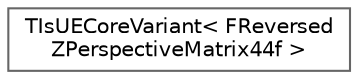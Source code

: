 digraph "Graphical Class Hierarchy"
{
 // INTERACTIVE_SVG=YES
 // LATEX_PDF_SIZE
  bgcolor="transparent";
  edge [fontname=Helvetica,fontsize=10,labelfontname=Helvetica,labelfontsize=10];
  node [fontname=Helvetica,fontsize=10,shape=box,height=0.2,width=0.4];
  rankdir="LR";
  Node0 [id="Node000000",label="TIsUECoreVariant\< FReversed\lZPerspectiveMatrix44f \>",height=0.2,width=0.4,color="grey40", fillcolor="white", style="filled",URL="$d4/da5/structTIsUECoreVariant_3_01FReversedZPerspectiveMatrix44f_01_4.html",tooltip=" "];
}
